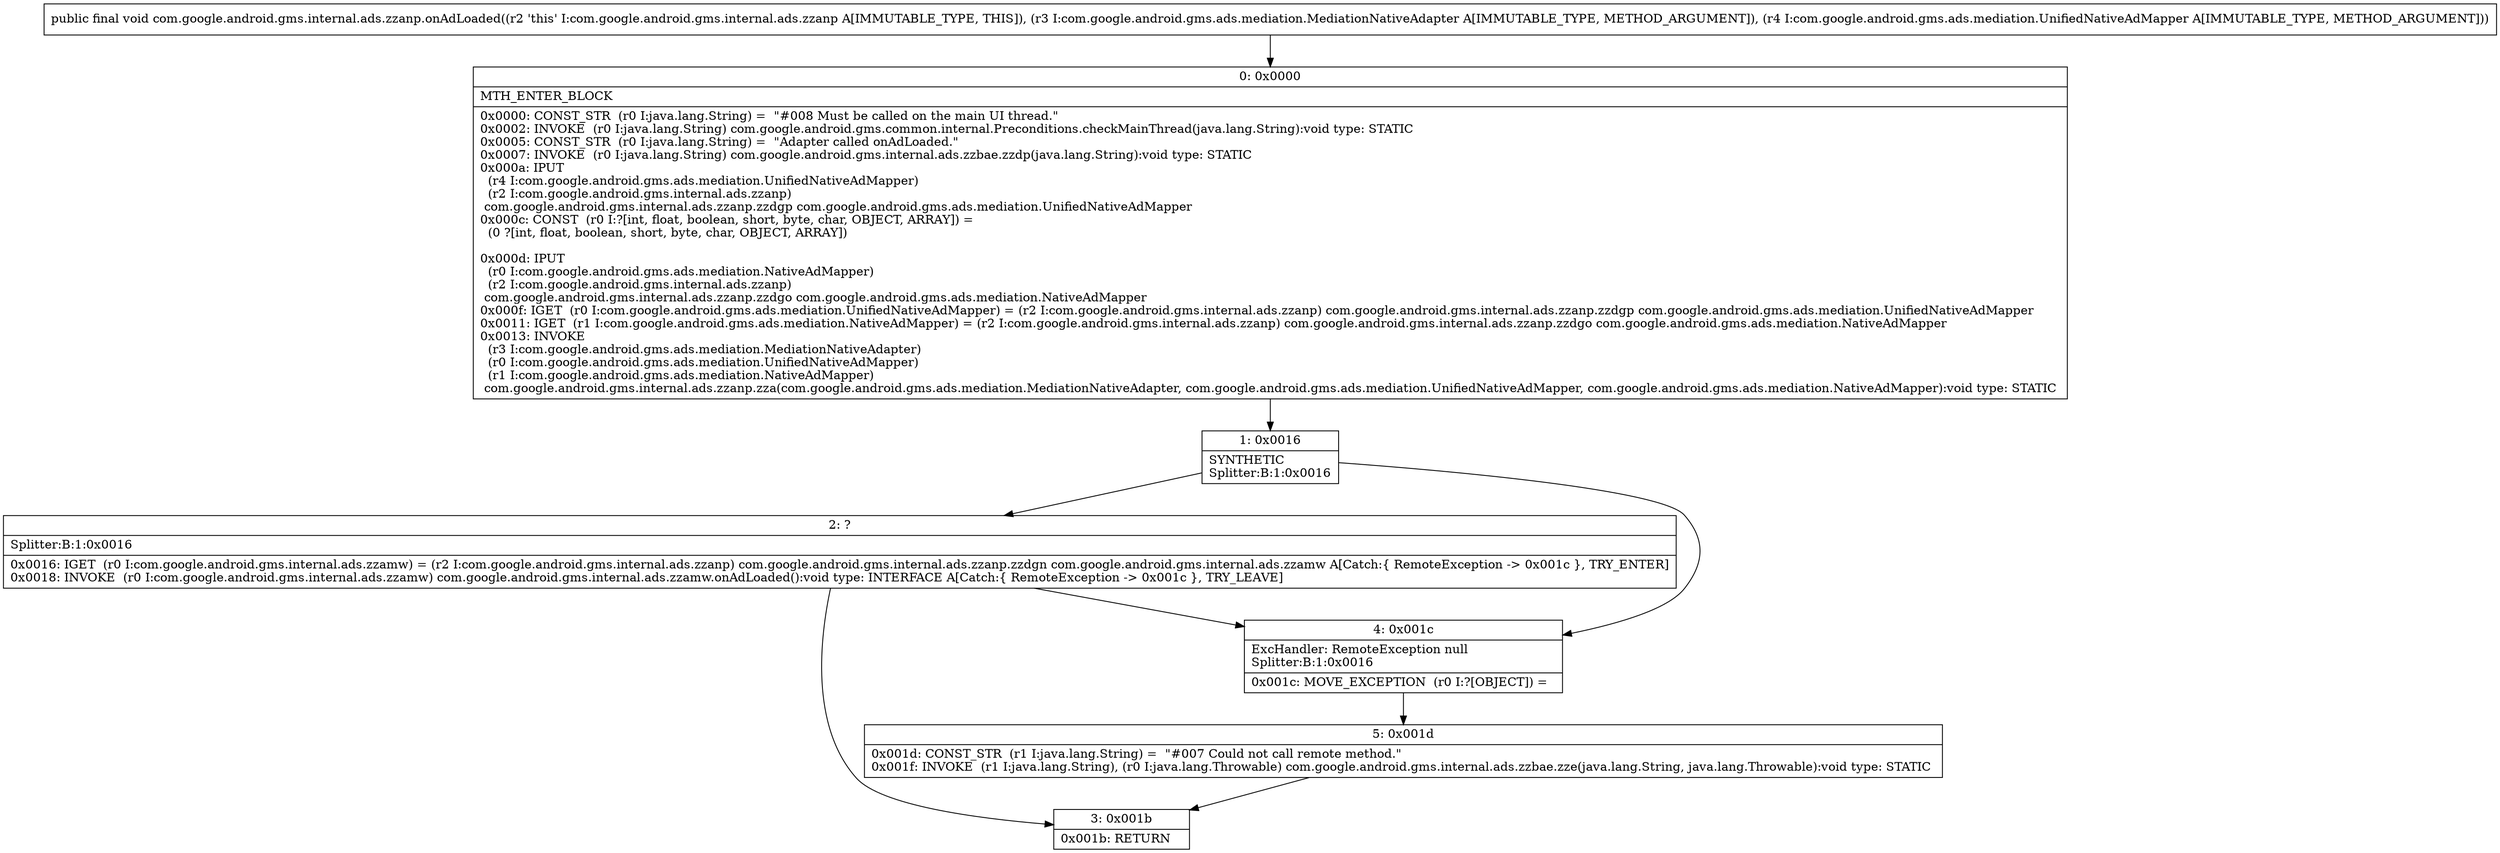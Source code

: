 digraph "CFG forcom.google.android.gms.internal.ads.zzanp.onAdLoaded(Lcom\/google\/android\/gms\/ads\/mediation\/MediationNativeAdapter;Lcom\/google\/android\/gms\/ads\/mediation\/UnifiedNativeAdMapper;)V" {
Node_0 [shape=record,label="{0\:\ 0x0000|MTH_ENTER_BLOCK\l|0x0000: CONST_STR  (r0 I:java.lang.String) =  \"#008 Must be called on the main UI thread.\" \l0x0002: INVOKE  (r0 I:java.lang.String) com.google.android.gms.common.internal.Preconditions.checkMainThread(java.lang.String):void type: STATIC \l0x0005: CONST_STR  (r0 I:java.lang.String) =  \"Adapter called onAdLoaded.\" \l0x0007: INVOKE  (r0 I:java.lang.String) com.google.android.gms.internal.ads.zzbae.zzdp(java.lang.String):void type: STATIC \l0x000a: IPUT  \l  (r4 I:com.google.android.gms.ads.mediation.UnifiedNativeAdMapper)\l  (r2 I:com.google.android.gms.internal.ads.zzanp)\l com.google.android.gms.internal.ads.zzanp.zzdgp com.google.android.gms.ads.mediation.UnifiedNativeAdMapper \l0x000c: CONST  (r0 I:?[int, float, boolean, short, byte, char, OBJECT, ARRAY]) = \l  (0 ?[int, float, boolean, short, byte, char, OBJECT, ARRAY])\l \l0x000d: IPUT  \l  (r0 I:com.google.android.gms.ads.mediation.NativeAdMapper)\l  (r2 I:com.google.android.gms.internal.ads.zzanp)\l com.google.android.gms.internal.ads.zzanp.zzdgo com.google.android.gms.ads.mediation.NativeAdMapper \l0x000f: IGET  (r0 I:com.google.android.gms.ads.mediation.UnifiedNativeAdMapper) = (r2 I:com.google.android.gms.internal.ads.zzanp) com.google.android.gms.internal.ads.zzanp.zzdgp com.google.android.gms.ads.mediation.UnifiedNativeAdMapper \l0x0011: IGET  (r1 I:com.google.android.gms.ads.mediation.NativeAdMapper) = (r2 I:com.google.android.gms.internal.ads.zzanp) com.google.android.gms.internal.ads.zzanp.zzdgo com.google.android.gms.ads.mediation.NativeAdMapper \l0x0013: INVOKE  \l  (r3 I:com.google.android.gms.ads.mediation.MediationNativeAdapter)\l  (r0 I:com.google.android.gms.ads.mediation.UnifiedNativeAdMapper)\l  (r1 I:com.google.android.gms.ads.mediation.NativeAdMapper)\l com.google.android.gms.internal.ads.zzanp.zza(com.google.android.gms.ads.mediation.MediationNativeAdapter, com.google.android.gms.ads.mediation.UnifiedNativeAdMapper, com.google.android.gms.ads.mediation.NativeAdMapper):void type: STATIC \l}"];
Node_1 [shape=record,label="{1\:\ 0x0016|SYNTHETIC\lSplitter:B:1:0x0016\l}"];
Node_2 [shape=record,label="{2\:\ ?|Splitter:B:1:0x0016\l|0x0016: IGET  (r0 I:com.google.android.gms.internal.ads.zzamw) = (r2 I:com.google.android.gms.internal.ads.zzanp) com.google.android.gms.internal.ads.zzanp.zzdgn com.google.android.gms.internal.ads.zzamw A[Catch:\{ RemoteException \-\> 0x001c \}, TRY_ENTER]\l0x0018: INVOKE  (r0 I:com.google.android.gms.internal.ads.zzamw) com.google.android.gms.internal.ads.zzamw.onAdLoaded():void type: INTERFACE A[Catch:\{ RemoteException \-\> 0x001c \}, TRY_LEAVE]\l}"];
Node_3 [shape=record,label="{3\:\ 0x001b|0x001b: RETURN   \l}"];
Node_4 [shape=record,label="{4\:\ 0x001c|ExcHandler: RemoteException null\lSplitter:B:1:0x0016\l|0x001c: MOVE_EXCEPTION  (r0 I:?[OBJECT]) =  \l}"];
Node_5 [shape=record,label="{5\:\ 0x001d|0x001d: CONST_STR  (r1 I:java.lang.String) =  \"#007 Could not call remote method.\" \l0x001f: INVOKE  (r1 I:java.lang.String), (r0 I:java.lang.Throwable) com.google.android.gms.internal.ads.zzbae.zze(java.lang.String, java.lang.Throwable):void type: STATIC \l}"];
MethodNode[shape=record,label="{public final void com.google.android.gms.internal.ads.zzanp.onAdLoaded((r2 'this' I:com.google.android.gms.internal.ads.zzanp A[IMMUTABLE_TYPE, THIS]), (r3 I:com.google.android.gms.ads.mediation.MediationNativeAdapter A[IMMUTABLE_TYPE, METHOD_ARGUMENT]), (r4 I:com.google.android.gms.ads.mediation.UnifiedNativeAdMapper A[IMMUTABLE_TYPE, METHOD_ARGUMENT])) }"];
MethodNode -> Node_0;
Node_0 -> Node_1;
Node_1 -> Node_2;
Node_1 -> Node_4;
Node_2 -> Node_3;
Node_2 -> Node_4;
Node_4 -> Node_5;
Node_5 -> Node_3;
}

